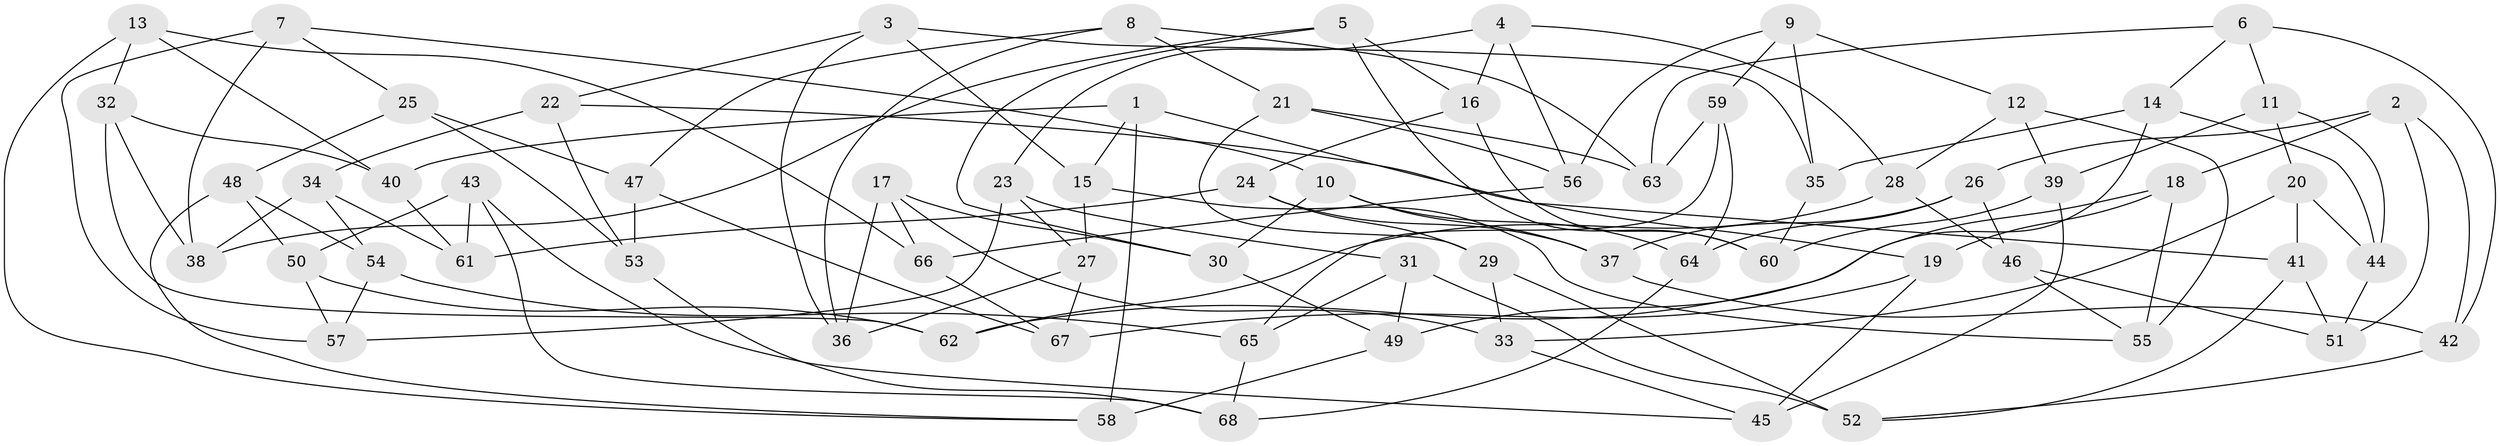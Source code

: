 // Generated by graph-tools (version 1.1) at 2025/11/02/27/25 16:11:50]
// undirected, 68 vertices, 136 edges
graph export_dot {
graph [start="1"]
  node [color=gray90,style=filled];
  1;
  2;
  3;
  4;
  5;
  6;
  7;
  8;
  9;
  10;
  11;
  12;
  13;
  14;
  15;
  16;
  17;
  18;
  19;
  20;
  21;
  22;
  23;
  24;
  25;
  26;
  27;
  28;
  29;
  30;
  31;
  32;
  33;
  34;
  35;
  36;
  37;
  38;
  39;
  40;
  41;
  42;
  43;
  44;
  45;
  46;
  47;
  48;
  49;
  50;
  51;
  52;
  53;
  54;
  55;
  56;
  57;
  58;
  59;
  60;
  61;
  62;
  63;
  64;
  65;
  66;
  67;
  68;
  1 -- 58;
  1 -- 19;
  1 -- 15;
  1 -- 40;
  2 -- 26;
  2 -- 51;
  2 -- 42;
  2 -- 18;
  3 -- 35;
  3 -- 22;
  3 -- 36;
  3 -- 15;
  4 -- 23;
  4 -- 56;
  4 -- 28;
  4 -- 16;
  5 -- 16;
  5 -- 60;
  5 -- 30;
  5 -- 38;
  6 -- 63;
  6 -- 14;
  6 -- 11;
  6 -- 42;
  7 -- 25;
  7 -- 10;
  7 -- 57;
  7 -- 38;
  8 -- 21;
  8 -- 36;
  8 -- 47;
  8 -- 63;
  9 -- 12;
  9 -- 56;
  9 -- 59;
  9 -- 35;
  10 -- 64;
  10 -- 30;
  10 -- 37;
  11 -- 39;
  11 -- 44;
  11 -- 20;
  12 -- 28;
  12 -- 39;
  12 -- 55;
  13 -- 40;
  13 -- 32;
  13 -- 66;
  13 -- 58;
  14 -- 44;
  14 -- 35;
  14 -- 49;
  15 -- 55;
  15 -- 27;
  16 -- 60;
  16 -- 24;
  17 -- 33;
  17 -- 66;
  17 -- 36;
  17 -- 30;
  18 -- 19;
  18 -- 55;
  18 -- 62;
  19 -- 67;
  19 -- 45;
  20 -- 41;
  20 -- 44;
  20 -- 33;
  21 -- 56;
  21 -- 29;
  21 -- 63;
  22 -- 34;
  22 -- 41;
  22 -- 53;
  23 -- 31;
  23 -- 57;
  23 -- 27;
  24 -- 29;
  24 -- 61;
  24 -- 37;
  25 -- 53;
  25 -- 47;
  25 -- 48;
  26 -- 37;
  26 -- 64;
  26 -- 46;
  27 -- 36;
  27 -- 67;
  28 -- 46;
  28 -- 62;
  29 -- 33;
  29 -- 52;
  30 -- 49;
  31 -- 52;
  31 -- 65;
  31 -- 49;
  32 -- 62;
  32 -- 40;
  32 -- 38;
  33 -- 45;
  34 -- 54;
  34 -- 61;
  34 -- 38;
  35 -- 60;
  37 -- 42;
  39 -- 60;
  39 -- 45;
  40 -- 61;
  41 -- 52;
  41 -- 51;
  42 -- 52;
  43 -- 61;
  43 -- 50;
  43 -- 45;
  43 -- 68;
  44 -- 51;
  46 -- 55;
  46 -- 51;
  47 -- 53;
  47 -- 67;
  48 -- 50;
  48 -- 54;
  48 -- 58;
  49 -- 58;
  50 -- 62;
  50 -- 57;
  53 -- 68;
  54 -- 57;
  54 -- 65;
  56 -- 66;
  59 -- 64;
  59 -- 63;
  59 -- 65;
  64 -- 68;
  65 -- 68;
  66 -- 67;
}
